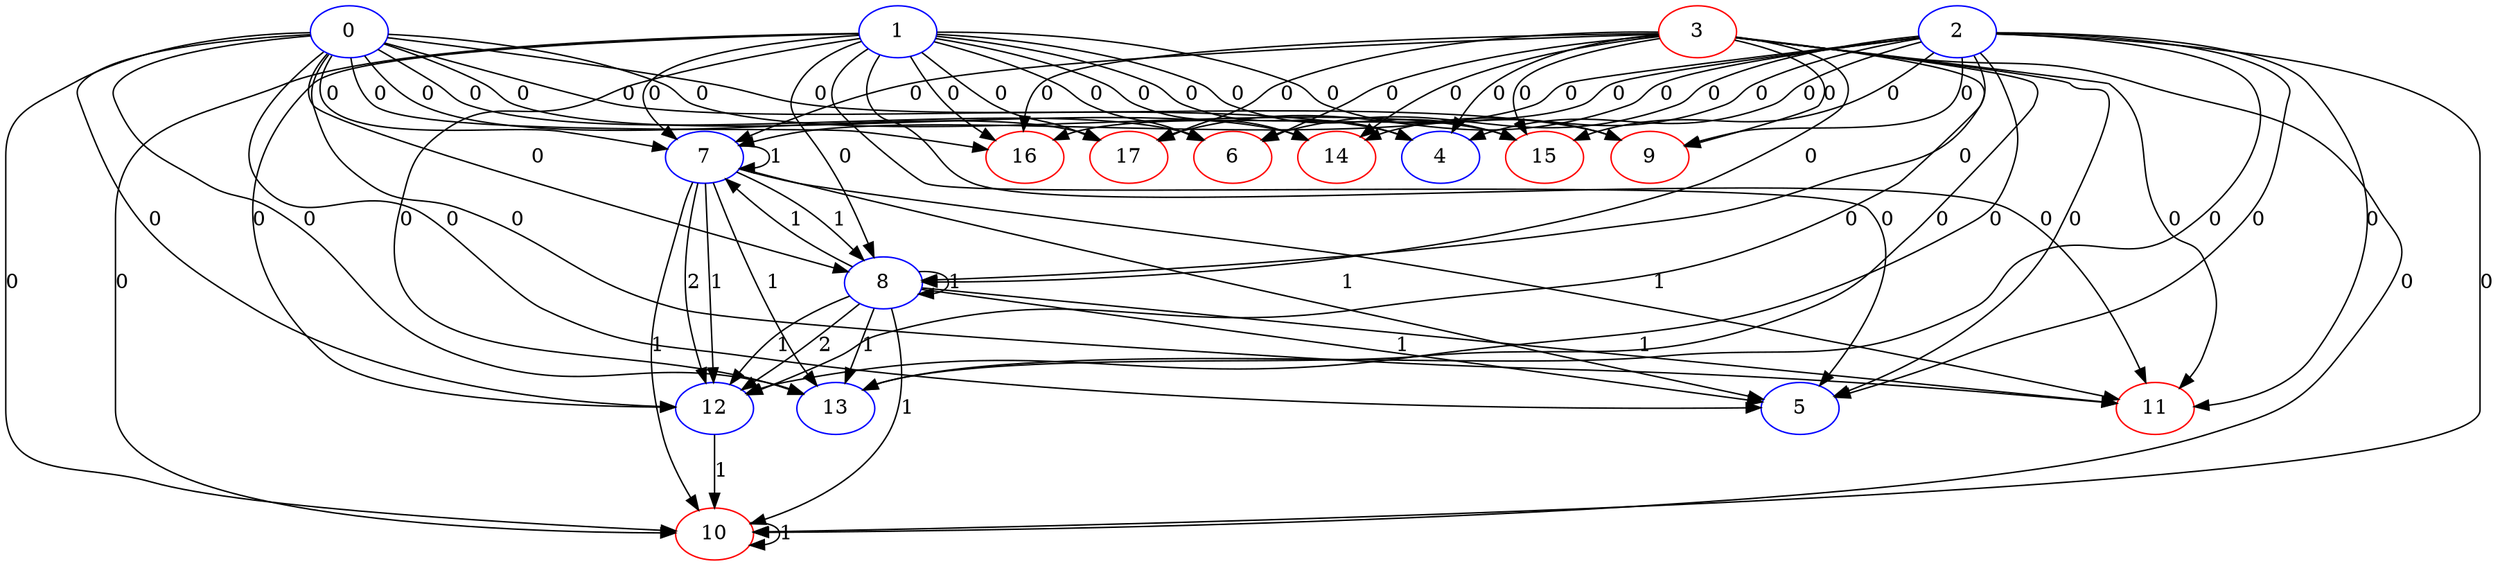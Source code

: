 digraph {
	overlap=false
	node0 [label=0, color=blue]
	node1 [label=1, color=blue]
	node2 [label=2, color=blue]
	node3 [label=3, color=red]
	node4 [label=4, color=blue]
	node5 [label=5, color=blue]
	node6 [label=6, color=red]
	node7 [label=7, color=blue]
	node8 [label=8, color=blue]
	node9 [label=9, color=red]
	node10 [label=10, color=red]
	node11 [label=11, color=red]
	node12 [label=12, color=blue]
	node13 [label=13, color=blue]
	node14 [label=14, color=red]
	node15 [label=15, color=red]
	node16 [label=16, color=red]
	node17 [label=17, color=red]
	node0 -> node4 [label=0]
	node0 -> node5 [label=0]
	node0 -> node6 [label=0]
	node0 -> node7 [label=0]
	node0 -> node8 [label=0]
	node0 -> node9 [label=0]
	node0 -> node10 [label=0]
	node0 -> node11 [label=0]
	node0 -> node12 [label=0]
	node0 -> node13 [label=0]
	node0 -> node14 [label=0]
	node0 -> node15 [label=0]
	node0 -> node16 [label=0]
	node0 -> node17 [label=0]
	node1 -> node4 [label=0]
	node1 -> node5 [label=0]
	node1 -> node6 [label=0]
	node1 -> node7 [label=0]
	node1 -> node8 [label=0]
	node1 -> node9 [label=0]
	node1 -> node10 [label=0]
	node1 -> node11 [label=0]
	node1 -> node12 [label=0]
	node1 -> node13 [label=0]
	node1 -> node14 [label=0]
	node1 -> node15 [label=0]
	node1 -> node16 [label=0]
	node1 -> node17 [label=0]
	node2 -> node4 [label=0]
	node2 -> node5 [label=0]
	node2 -> node6 [label=0]
	node2 -> node7 [label=0]
	node2 -> node8 [label=0]
	node2 -> node9 [label=0]
	node2 -> node10 [label=0]
	node2 -> node11 [label=0]
	node2 -> node12 [label=0]
	node2 -> node13 [label=0]
	node2 -> node14 [label=0]
	node2 -> node15 [label=0]
	node2 -> node16 [label=0]
	node2 -> node17 [label=0]
	node3 -> node4 [label=0]
	node3 -> node5 [label=0]
	node3 -> node6 [label=0]
	node3 -> node7 [label=0]
	node3 -> node8 [label=0]
	node3 -> node9 [label=0]
	node3 -> node10 [label=0]
	node3 -> node11 [label=0]
	node3 -> node12 [label=0]
	node3 -> node13 [label=0]
	node3 -> node14 [label=0]
	node3 -> node15 [label=0]
	node3 -> node16 [label=0]
	node3 -> node17 [label=0]
	node7 -> node5 [label=1]
	node7 -> node7 [label=1]
	node7 -> node8 [label=1]
	node7 -> node10 [label=1]
	node7 -> node11 [label=1]
	node7 -> node12 [label=1]
	node7 -> node12 [label=2]
	node7 -> node13 [label=1]
	node8 -> node5 [label=1]
	node8 -> node7 [label=1]
	node8 -> node8 [label=1]
	node8 -> node10 [label=1]
	node8 -> node11 [label=1]
	node8 -> node12 [label=1]
	node8 -> node12 [label=2]
	node8 -> node13 [label=1]
	node10 -> node10 [label=1]
	node12 -> node10 [label=1]
}